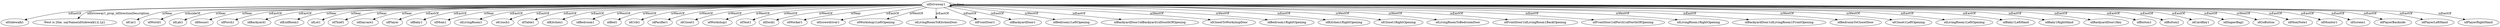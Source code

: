 digraph  {
idDriveway1 [node_type=entity_node];
idSidewalk1 [node_type=entity_node];
"West is [the, sayName(idSidewalk1)].{p}" [node_type=property_node];
idCar1 [node_type=entity_node];
idWorld1 [node_type=entity_node];
idLab1 [node_type=entity_node];
idHouse1 [node_type=entity_node];
idPorch1 [node_type=entity_node];
idBackyard1 [node_type=entity_node];
idEndRoom1 [node_type=entity_node];
idLot1 [node_type=entity_node];
idThief1 [node_type=entity_node];
idDaycare1 [node_type=entity_node];
idPlayer [node_type=entity_node];
idBaby1 [node_type=entity_node];
idMom1 [node_type=entity_node];
idLivingRoom1 [node_type=entity_node];
idCouch1 [node_type=entity_node];
idTable1 [node_type=entity_node];
idKitchen1 [node_type=entity_node];
idBedroom1 [node_type=entity_node];
idBed1 [node_type=entity_node];
idCrib1 [node_type=entity_node];
idPacifier1 [node_type=entity_node];
idCloset1 [node_type=entity_node];
idWorkshop1 [node_type=entity_node];
idTent1 [node_type=entity_node];
idDock1 [node_type=entity_node];
idWorker1 [node_type=entity_node];
idScrewdriver1 [node_type=entity_node];
idWorkshop1LeftOpening [node_type=entity_node];
idLivingRoomToKitchenDoor [node_type=entity_node];
idFrontDoor1 [node_type=entity_node];
idBackyardDoor1 [node_type=entity_node];
idBedroom1LeftOpening [node_type=entity_node];
idBackyardDoor1idBackyard1idSouthOfOpening [node_type=entity_node];
idClosetToWorkshopDoor [node_type=entity_node];
idBedroom1RightOpening [node_type=entity_node];
idKitchen1RightOpening [node_type=entity_node];
idCloset1RightOpening [node_type=entity_node];
idLivingRoomToBedroomDoor [node_type=entity_node];
idFrontDoor1idLivingRoom1BackOpening [node_type=entity_node];
idFrontDoor1idPorch1idNorthOfOpening [node_type=entity_node];
idLivingRoom1RightOpening [node_type=entity_node];
idBackyardDoor1idLivingRoom1FrontOpening [node_type=entity_node];
idBedroomToClosetDoor [node_type=entity_node];
idCloset1LeftOpening [node_type=entity_node];
idLivingRoom1LeftOpening [node_type=entity_node];
idBaby1LeftHand [node_type=entity_node];
idBaby1RightHand [node_type=entity_node];
idBackyardDoor1Key [node_type=entity_node];
idButton1 [node_type=entity_node];
idButton2 [node_type=entity_node];
idCardKey1 [node_type=entity_node];
idDiaperBag1 [node_type=entity_node];
idGoButton [node_type=entity_node];
idMomNote1 [node_type=entity_node];
idMonitor1 [node_type=entity_node];
idScreen1 [node_type=entity_node];
idPlayerBackside [node_type=entity_node];
idPlayerLeftHand [node_type=entity_node];
idPlayerRightHand [node_type=entity_node];
idDriveway1 -> idSidewalk1  [edge_type=relationship, label=isEastOf];
idDriveway1 -> "West is [the, sayName(idSidewalk1)].{p}"  [edge_type=property, label=idDriveway1_prop_idDirectionDescription];
idDriveway1 -> idCar1  [edge_type=relationship, label=isNear];
idDriveway1 -> idWorld1  [edge_type=relationship, label=isInsideOf];
idDriveway1 -> idLab1  [edge_type=relationship, label=isNear];
idDriveway1 -> idHouse1  [edge_type=relationship, label=isNear];
idDriveway1 -> idDriveway1  [edge_type=relationship, label=isNear];
idDriveway1 -> idPorch1  [edge_type=relationship, label=isEastOf];
idDriveway1 -> idBackyard1  [edge_type=relationship, label=isEastOf];
idDriveway1 -> idEndRoom1  [edge_type=relationship, label=isNear];
idDriveway1 -> idLot1  [edge_type=relationship, label=isNear];
idDriveway1 -> idThief1  [edge_type=relationship, label=isNear];
idDriveway1 -> idDaycare1  [edge_type=relationship, label=isNear];
idDriveway1 -> idPlayer  [edge_type=relationship, label=isEastOf];
idDriveway1 -> idBaby1  [edge_type=relationship, label=isEastOf];
idDriveway1 -> idMom1  [edge_type=relationship, label=isNear];
idDriveway1 -> idLivingRoom1  [edge_type=relationship, label=isEastOf];
idDriveway1 -> idCouch1  [edge_type=relationship, label=isEastOf];
idDriveway1 -> idTable1  [edge_type=relationship, label=isEastOf];
idDriveway1 -> idKitchen1  [edge_type=relationship, label=isEastOf];
idDriveway1 -> idBedroom1  [edge_type=relationship, label=isWestOf];
idDriveway1 -> idBed1  [edge_type=relationship, label=isWestOf];
idDriveway1 -> idCrib1  [edge_type=relationship, label=isWestOf];
idDriveway1 -> idPacifier1  [edge_type=relationship, label=isWestOf];
idDriveway1 -> idCloset1  [edge_type=relationship, label=isWestOf];
idDriveway1 -> idWorkshop1  [edge_type=relationship, label=isWestOf];
idDriveway1 -> idTent1  [edge_type=relationship, label=isWestOf];
idDriveway1 -> idDock1  [edge_type=relationship, label=isWestOf];
idDriveway1 -> idWorker1  [edge_type=relationship, label=isNear];
idDriveway1 -> idScrewdriver1  [edge_type=relationship, label=isEastOf];
idDriveway1 -> idWorkshop1LeftOpening  [edge_type=relationship, label=isWestOf];
idDriveway1 -> idLivingRoomToKitchenDoor  [edge_type=relationship, label=isEastOf];
idDriveway1 -> idFrontDoor1  [edge_type=relationship, label=isEastOf];
idDriveway1 -> idBackyardDoor1  [edge_type=relationship, label=isEastOf];
idDriveway1 -> idBedroom1LeftOpening  [edge_type=relationship, label=isWestOf];
idDriveway1 -> idBackyardDoor1idBackyard1idSouthOfOpening  [edge_type=relationship, label=isEastOf];
idDriveway1 -> idClosetToWorkshopDoor  [edge_type=relationship, label=isWestOf];
idDriveway1 -> idBedroom1RightOpening  [edge_type=relationship, label=isWestOf];
idDriveway1 -> idKitchen1RightOpening  [edge_type=relationship, label=isEastOf];
idDriveway1 -> idCloset1RightOpening  [edge_type=relationship, label=isWestOf];
idDriveway1 -> idLivingRoomToBedroomDoor  [edge_type=relationship, label=isWestOf];
idDriveway1 -> idFrontDoor1idLivingRoom1BackOpening  [edge_type=relationship, label=isEastOf];
idDriveway1 -> idFrontDoor1idPorch1idNorthOfOpening  [edge_type=relationship, label=isEastOf];
idDriveway1 -> idLivingRoom1RightOpening  [edge_type=relationship, label=isWestOf];
idDriveway1 -> idBackyardDoor1idLivingRoom1FrontOpening  [edge_type=relationship, label=isEastOf];
idDriveway1 -> idBedroomToClosetDoor  [edge_type=relationship, label=isWestOf];
idDriveway1 -> idCloset1LeftOpening  [edge_type=relationship, label=isWestOf];
idDriveway1 -> idLivingRoom1LeftOpening  [edge_type=relationship, label=isEastOf];
idDriveway1 -> idBaby1LeftHand  [edge_type=relationship, label=isEastOf];
idDriveway1 -> idBaby1RightHand  [edge_type=relationship, label=isEastOf];
idDriveway1 -> idBackyardDoor1Key  [edge_type=relationship, label=isEastOf];
idDriveway1 -> idButton1  [edge_type=relationship, label=isEastOf];
idDriveway1 -> idButton2  [edge_type=relationship, label=isEastOf];
idDriveway1 -> idCardKey1  [edge_type=relationship, label=isEastOf];
idDriveway1 -> idDiaperBag1  [edge_type=relationship, label=isEastOf];
idDriveway1 -> idGoButton  [edge_type=relationship, label=isWestOf];
idDriveway1 -> idMomNote1  [edge_type=relationship, label=isEastOf];
idDriveway1 -> idMonitor1  [edge_type=relationship, label=isEastOf];
idDriveway1 -> idScreen1  [edge_type=relationship, label=isEastOf];
idDriveway1 -> idPlayerBackside  [edge_type=relationship, label=isEastOf];
idDriveway1 -> idPlayerLeftHand  [edge_type=relationship, label=isEastOf];
idDriveway1 -> idPlayerRightHand  [edge_type=relationship, label=isEastOf];
}
